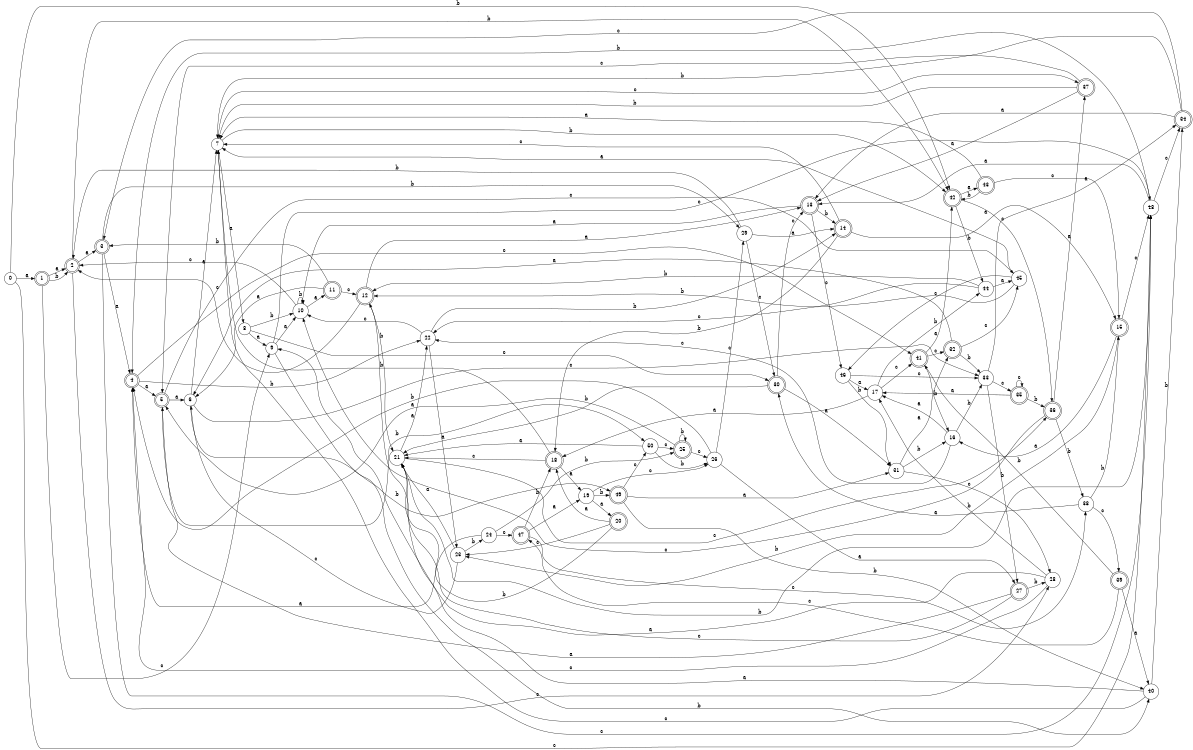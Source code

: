 digraph n41_2 {
__start0 [label="" shape="none"];

rankdir=LR;
size="8,5";

s0 [style="filled", color="black", fillcolor="white" shape="circle", label="0"];
s1 [style="rounded,filled", color="black", fillcolor="white" shape="doublecircle", label="1"];
s2 [style="rounded,filled", color="black", fillcolor="white" shape="doublecircle", label="2"];
s3 [style="rounded,filled", color="black", fillcolor="white" shape="doublecircle", label="3"];
s4 [style="rounded,filled", color="black", fillcolor="white" shape="doublecircle", label="4"];
s5 [style="rounded,filled", color="black", fillcolor="white" shape="doublecircle", label="5"];
s6 [style="filled", color="black", fillcolor="white" shape="circle", label="6"];
s7 [style="filled", color="black", fillcolor="white" shape="circle", label="7"];
s8 [style="filled", color="black", fillcolor="white" shape="circle", label="8"];
s9 [style="filled", color="black", fillcolor="white" shape="circle", label="9"];
s10 [style="filled", color="black", fillcolor="white" shape="circle", label="10"];
s11 [style="rounded,filled", color="black", fillcolor="white" shape="doublecircle", label="11"];
s12 [style="rounded,filled", color="black", fillcolor="white" shape="doublecircle", label="12"];
s13 [style="rounded,filled", color="black", fillcolor="white" shape="doublecircle", label="13"];
s14 [style="rounded,filled", color="black", fillcolor="white" shape="doublecircle", label="14"];
s15 [style="rounded,filled", color="black", fillcolor="white" shape="doublecircle", label="15"];
s16 [style="filled", color="black", fillcolor="white" shape="circle", label="16"];
s17 [style="filled", color="black", fillcolor="white" shape="circle", label="17"];
s18 [style="rounded,filled", color="black", fillcolor="white" shape="doublecircle", label="18"];
s19 [style="filled", color="black", fillcolor="white" shape="circle", label="19"];
s20 [style="rounded,filled", color="black", fillcolor="white" shape="doublecircle", label="20"];
s21 [style="filled", color="black", fillcolor="white" shape="circle", label="21"];
s22 [style="filled", color="black", fillcolor="white" shape="circle", label="22"];
s23 [style="filled", color="black", fillcolor="white" shape="circle", label="23"];
s24 [style="filled", color="black", fillcolor="white" shape="circle", label="24"];
s25 [style="rounded,filled", color="black", fillcolor="white" shape="doublecircle", label="25"];
s26 [style="filled", color="black", fillcolor="white" shape="circle", label="26"];
s27 [style="rounded,filled", color="black", fillcolor="white" shape="doublecircle", label="27"];
s28 [style="filled", color="black", fillcolor="white" shape="circle", label="28"];
s29 [style="filled", color="black", fillcolor="white" shape="circle", label="29"];
s30 [style="rounded,filled", color="black", fillcolor="white" shape="doublecircle", label="30"];
s31 [style="filled", color="black", fillcolor="white" shape="circle", label="31"];
s32 [style="rounded,filled", color="black", fillcolor="white" shape="doublecircle", label="32"];
s33 [style="filled", color="black", fillcolor="white" shape="circle", label="33"];
s34 [style="rounded,filled", color="black", fillcolor="white" shape="doublecircle", label="34"];
s35 [style="rounded,filled", color="black", fillcolor="white" shape="doublecircle", label="35"];
s36 [style="rounded,filled", color="black", fillcolor="white" shape="doublecircle", label="36"];
s37 [style="rounded,filled", color="black", fillcolor="white" shape="doublecircle", label="37"];
s38 [style="filled", color="black", fillcolor="white" shape="circle", label="38"];
s39 [style="rounded,filled", color="black", fillcolor="white" shape="doublecircle", label="39"];
s40 [style="filled", color="black", fillcolor="white" shape="circle", label="40"];
s41 [style="rounded,filled", color="black", fillcolor="white" shape="doublecircle", label="41"];
s42 [style="rounded,filled", color="black", fillcolor="white" shape="doublecircle", label="42"];
s43 [style="rounded,filled", color="black", fillcolor="white" shape="doublecircle", label="43"];
s44 [style="filled", color="black", fillcolor="white" shape="circle", label="44"];
s45 [style="filled", color="black", fillcolor="white" shape="circle", label="45"];
s46 [style="filled", color="black", fillcolor="white" shape="circle", label="46"];
s47 [style="rounded,filled", color="black", fillcolor="white" shape="doublecircle", label="47"];
s48 [style="filled", color="black", fillcolor="white" shape="circle", label="48"];
s49 [style="rounded,filled", color="black", fillcolor="white" shape="doublecircle", label="49"];
s50 [style="filled", color="black", fillcolor="white" shape="circle", label="50"];
s0 -> s1 [label="a"];
s0 -> s42 [label="b"];
s0 -> s48 [label="c"];
s1 -> s2 [label="a"];
s1 -> s2 [label="b"];
s1 -> s9 [label="c"];
s2 -> s3 [label="a"];
s2 -> s42 [label="b"];
s2 -> s28 [label="c"];
s3 -> s4 [label="a"];
s3 -> s29 [label="b"];
s3 -> s48 [label="c"];
s4 -> s5 [label="a"];
s4 -> s22 [label="b"];
s4 -> s41 [label="c"];
s5 -> s6 [label="a"];
s5 -> s50 [label="b"];
s5 -> s45 [label="c"];
s6 -> s7 [label="a"];
s6 -> s49 [label="b"];
s6 -> s33 [label="c"];
s7 -> s8 [label="a"];
s7 -> s42 [label="b"];
s7 -> s37 [label="c"];
s8 -> s9 [label="a"];
s8 -> s10 [label="b"];
s8 -> s30 [label="c"];
s9 -> s10 [label="a"];
s9 -> s40 [label="b"];
s9 -> s48 [label="c"];
s10 -> s11 [label="a"];
s10 -> s10 [label="b"];
s10 -> s2 [label="c"];
s11 -> s6 [label="a"];
s11 -> s3 [label="b"];
s11 -> s12 [label="c"];
s12 -> s13 [label="a"];
s12 -> s21 [label="b"];
s12 -> s2 [label="c"];
s13 -> s10 [label="a"];
s13 -> s14 [label="b"];
s13 -> s46 [label="c"];
s14 -> s15 [label="a"];
s14 -> s18 [label="b"];
s14 -> s7 [label="c"];
s15 -> s16 [label="a"];
s15 -> s23 [label="b"];
s15 -> s48 [label="c"];
s16 -> s17 [label="a"];
s16 -> s33 [label="b"];
s16 -> s22 [label="c"];
s17 -> s18 [label="a"];
s17 -> s44 [label="b"];
s17 -> s41 [label="c"];
s18 -> s19 [label="a"];
s18 -> s7 [label="b"];
s18 -> s21 [label="c"];
s19 -> s20 [label="a"];
s19 -> s49 [label="b"];
s19 -> s26 [label="c"];
s20 -> s18 [label="a"];
s20 -> s21 [label="b"];
s20 -> s23 [label="c"];
s21 -> s22 [label="a"];
s21 -> s48 [label="b"];
s21 -> s36 [label="c"];
s22 -> s23 [label="a"];
s22 -> s14 [label="b"];
s22 -> s10 [label="c"];
s23 -> s21 [label="a"];
s23 -> s24 [label="b"];
s23 -> s6 [label="c"];
s24 -> s4 [label="a"];
s24 -> s25 [label="b"];
s24 -> s47 [label="c"];
s25 -> s5 [label="a"];
s25 -> s25 [label="b"];
s25 -> s26 [label="c"];
s26 -> s27 [label="a"];
s26 -> s4 [label="b"];
s26 -> s29 [label="c"];
s27 -> s5 [label="a"];
s27 -> s28 [label="b"];
s27 -> s21 [label="c"];
s28 -> s9 [label="a"];
s28 -> s17 [label="b"];
s28 -> s4 [label="c"];
s29 -> s14 [label="a"];
s29 -> s2 [label="b"];
s29 -> s30 [label="c"];
s30 -> s31 [label="a"];
s30 -> s21 [label="b"];
s30 -> s13 [label="c"];
s31 -> s32 [label="a"];
s31 -> s16 [label="b"];
s31 -> s28 [label="c"];
s32 -> s6 [label="a"];
s32 -> s33 [label="b"];
s32 -> s45 [label="c"];
s33 -> s34 [label="a"];
s33 -> s27 [label="b"];
s33 -> s35 [label="c"];
s34 -> s13 [label="a"];
s34 -> s7 [label="b"];
s34 -> s3 [label="c"];
s35 -> s17 [label="a"];
s35 -> s36 [label="b"];
s35 -> s35 [label="c"];
s36 -> s37 [label="a"];
s36 -> s38 [label="b"];
s36 -> s10 [label="c"];
s37 -> s13 [label="a"];
s37 -> s7 [label="b"];
s37 -> s5 [label="c"];
s38 -> s30 [label="a"];
s38 -> s15 [label="b"];
s38 -> s39 [label="c"];
s39 -> s40 [label="a"];
s39 -> s41 [label="b"];
s39 -> s47 [label="c"];
s40 -> s12 [label="a"];
s40 -> s34 [label="b"];
s40 -> s7 [label="c"];
s41 -> s42 [label="a"];
s41 -> s16 [label="b"];
s41 -> s32 [label="c"];
s42 -> s43 [label="a"];
s42 -> s44 [label="b"];
s42 -> s36 [label="c"];
s43 -> s7 [label="a"];
s43 -> s42 [label="b"];
s43 -> s15 [label="c"];
s44 -> s45 [label="a"];
s44 -> s12 [label="b"];
s44 -> s22 [label="c"];
s45 -> s7 [label="a"];
s45 -> s12 [label="b"];
s45 -> s46 [label="c"];
s46 -> s17 [label="a"];
s46 -> s31 [label="b"];
s46 -> s33 [label="c"];
s47 -> s19 [label="a"];
s47 -> s18 [label="b"];
s47 -> s38 [label="c"];
s48 -> s13 [label="a"];
s48 -> s4 [label="b"];
s48 -> s34 [label="c"];
s49 -> s31 [label="a"];
s49 -> s40 [label="b"];
s49 -> s50 [label="c"];
s50 -> s21 [label="a"];
s50 -> s26 [label="b"];
s50 -> s25 [label="c"];

}